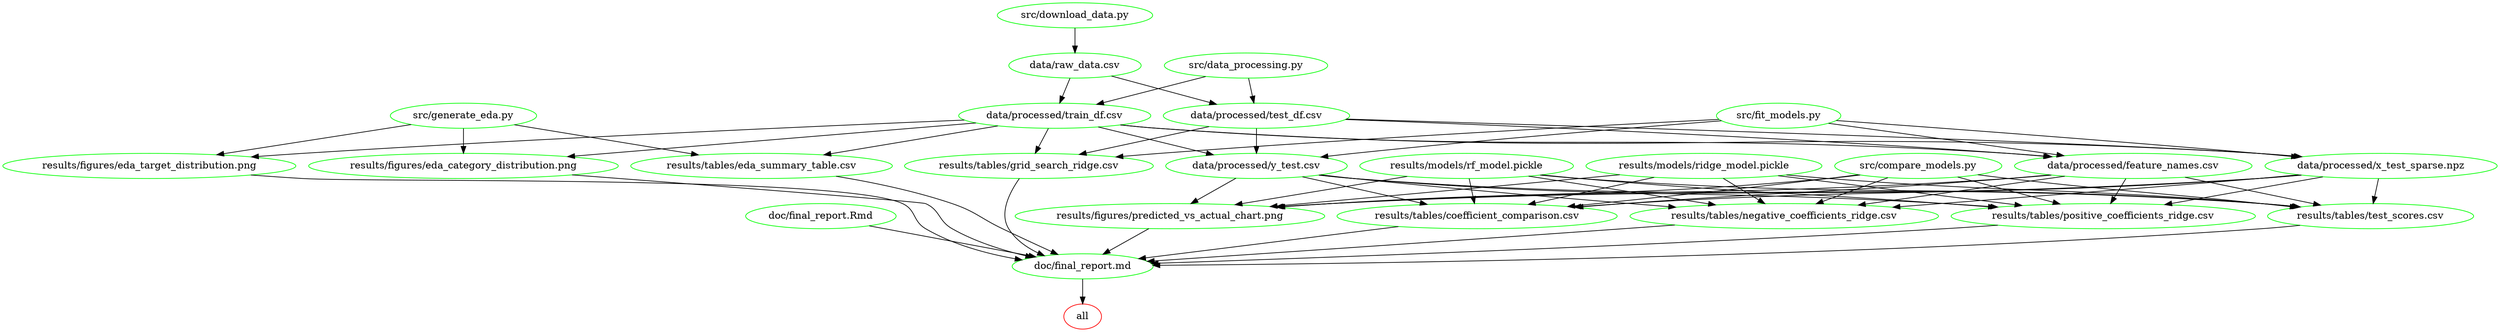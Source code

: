digraph G {
n2[label="all", color="red"];
n17[label="data/processed/feature_names.csv", color="green"];
n15[label="data/processed/test_df.csv", color="green"];
n6[label="data/processed/train_df.csv", color="green"];
n13[label="data/processed/x_test_sparse.npz", color="green"];
n16[label="data/processed/y_test.csv", color="green"];
n7[label="data/raw_data.csv", color="green"];
n4[label="doc/final_report.Rmd", color="green"];
n3[label="doc/final_report.md", color="green"];
n5[label="results/figures/eda_category_distribution.png", color="green"];
n11[label="results/figures/eda_target_distribution.png", color="green"];
n26[label="results/figures/predicted_vs_actual_chart.png", color="green"];
n18[label="results/models/rf_model.pickle", color="green"];
n19[label="results/models/ridge_model.pickle", color="green"];
n25[label="results/tables/coefficient_comparison.csv", color="green"];
n23[label="results/tables/eda_summary_table.csv", color="green"];
n24[label="results/tables/grid_search_ridge.csv", color="green"];
n12[label="results/tables/negative_coefficients_ridge.csv", color="green"];
n21[label="results/tables/positive_coefficients_ridge.csv", color="green"];
n22[label="results/tables/test_scores.csv", color="green"];
n20[label="src/compare_models.py", color="green"];
n9[label="src/data_processing.py", color="green"];
n8[label="src/download_data.py", color="green"];
n14[label="src/fit_models.py", color="green"];
n10[label="src/generate_eda.py", color="green"];
n3 -> n2 ; 
n15 -> n17 ; 
n6 -> n17 ; 
n14 -> n17 ; 
n7 -> n15 ; 
n9 -> n15 ; 
n7 -> n6 ; 
n9 -> n6 ; 
n15 -> n13 ; 
n6 -> n13 ; 
n14 -> n13 ; 
n15 -> n16 ; 
n6 -> n16 ; 
n14 -> n16 ; 
n8 -> n7 ; 
n4 -> n3 ; 
n5 -> n3 ; 
n11 -> n3 ; 
n26 -> n3 ; 
n25 -> n3 ; 
n23 -> n3 ; 
n24 -> n3 ; 
n12 -> n3 ; 
n21 -> n3 ; 
n22 -> n3 ; 
n6 -> n5 ; 
n10 -> n5 ; 
n6 -> n11 ; 
n10 -> n11 ; 
n17 -> n26 ; 
n13 -> n26 ; 
n16 -> n26 ; 
n18 -> n26 ; 
n19 -> n26 ; 
n20 -> n26 ; 
n17 -> n25 ; 
n13 -> n25 ; 
n16 -> n25 ; 
n18 -> n25 ; 
n19 -> n25 ; 
n20 -> n25 ; 
n6 -> n23 ; 
n10 -> n23 ; 
n15 -> n24 ; 
n6 -> n24 ; 
n14 -> n24 ; 
n17 -> n12 ; 
n13 -> n12 ; 
n16 -> n12 ; 
n18 -> n12 ; 
n19 -> n12 ; 
n20 -> n12 ; 
n17 -> n21 ; 
n13 -> n21 ; 
n16 -> n21 ; 
n18 -> n21 ; 
n19 -> n21 ; 
n20 -> n21 ; 
n17 -> n22 ; 
n13 -> n22 ; 
n16 -> n22 ; 
n18 -> n22 ; 
n19 -> n22 ; 
n20 -> n22 ; 
}
